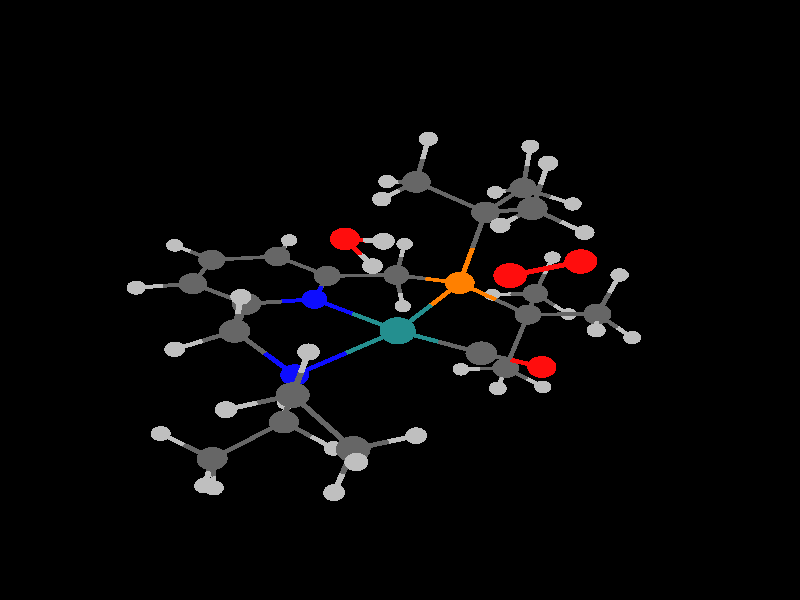 global_settings {
	ambient_light rgb <0.200000002980232, 0.200000002980232, 0.200000002980232>
	max_trace_level 15
}

background { color rgb <0,0,0> }

camera {
	perspective
	location <-8.02417183803928, 16.4686267408982, -8.61114427636964>
	angle 40
	up <0.456255260801853, -0.217711279176942, -0.862805271141625>
	right <0.795103757203356, 0.535106579882745, 0.285431188637993> * 1
	direction <0.399551188550027, -0.816249194232577, 0.417248248220325> }

light_source {
	<31.654660661672, 62.177061602162, -45.1474379802624>
	color rgb <1, 1, 1>
	fade_distance 113.884017101786
	fade_power 0
	parallel
	point_at <-31.654660661672, -62.177061602162, 45.1474379802624>
}

light_source {
	<-6.65815753179548, -56.2933115364977, -35.5138486853399>
	color rgb <0.300000011920929, 0.300000011920929, 0.300000011920929>
	fade_distance 113.884017101786
	fade_power 0
	parallel
	point_at <6.65815753179548, 56.2933115364977, 35.5138486853399>
}

#default {
	finish {ambient .8 diffuse 1 specular 1 roughness .005 metallic 0.5}
}

union {
}
union {
cylinder {
	<2.33072, -0.71345, -3.40479>, 	<2.11727635287782, -0.818984960387903, -2.96109946213837>, 0.05
	pigment { rgbt <0.75, 0.75, 0.75, 0> }
}
cylinder {
	<2.11727635287782, -0.818984960387903, -2.96109946213837>, 	<1.86314, -0.94464, -2.43282>, 0.05
	pigment { rgbt <0.400000005960464, 0.400000005960464, 0.400000005960464, 0> }
}
cylinder {
	<-0.84821, 2.12314, -2.60775>, 	<-0.928191782019888, 1.68103037185132, -2.59294648497049>, 0.05
	pigment { rgbt <0.75, 0.75, 0.75, 0> }
}
cylinder {
	<-0.928191782019888, 1.68103037185132, -2.59294648497049>, 	<-1.02013, 1.17283, -2.57593>, 0.05
	pigment { rgbt <1, 0.0500000007450581, 0.0500000007450581, 0> }
}
cylinder {
	<3.21108, 1.4179, -2.58285>, 	<2.97052660621131, 1.33967084580695, -2.14735139819274>, 0.05
	pigment { rgbt <0.75, 0.75, 0.75, 0> }
}
cylinder {
	<2.97052660621131, 1.33967084580695, -2.14735139819274>, 	<2.68412, 1.24653, -1.62884>, 0.05
	pigment { rgbt <0.400000005960464, 0.400000005960464, 0.400000005960464, 0> }
}
cylinder {
	<-1.02013, 1.17283, -2.57593>, 	<-0.818435258163249, 1.04382237196867, -2.09381658573254>, 0.05
	pigment { rgbt <1, 0.0500000007450581, 0.0500000007450581, 0> }
}
cylinder {
	<-0.818435258163249, 1.04382237196867, -2.09381658573254>, 	<-0.64192, 0.93092, -1.67189>, 0.05
	pigment { rgbt <0.75, 0.75, 0.75, 0> }
}
cylinder {
	<0.82599, -0.57996, -2.46733>, 	<1.29930497500489, -0.746385787094231, -2.45158097643791>, 0.05
	pigment { rgbt <0.75, 0.75, 0.75, 0> }
}
cylinder {
	<1.29930497500489, -0.746385787094231, -2.45158097643791>, 	<1.86314, -0.94464, -2.43282>, 0.05
	pigment { rgbt <0.400000005960464, 0.400000005960464, 0.400000005960464, 0> }
}
cylinder {
	<1.86314, -0.94464, -2.43282>, 	<1.85937286428729, -1.54035298895886, -2.37544864312855>, 0.05
	pigment { rgbt <0.400000005960464, 0.400000005960464, 0.400000005960464, 0> }
}
cylinder {
	<1.85937286428729, -1.54035298895886, -2.37544864312855>, 	<1.85621, -2.04051, -2.32728>, 0.05
	pigment { rgbt <0.75, 0.75, 0.75, 0> }
}
cylinder {
	<1.86314, -0.94464, -2.43282>, 	<2.263445, -0.59879, -1.878375>, 0.05
	pigment { rgbt <0.400000005960464, 0.400000005960464, 0.400000005960464, 0> }
}
cylinder {
	<2.263445, -0.59879, -1.878375>, 	<2.66375, -0.25294, -1.32393>, 0.05
	pigment { rgbt <0.400000005960464, 0.400000005960464, 0.400000005960464, 0> }
}
cylinder {
	<4.518, -0.7196, -2.31985>, 	<4.31928067470802, -0.762547587060875, -1.85896688035013>, 0.05
	pigment { rgbt <0.75, 0.75, 0.75, 0> }
}
cylinder {
	<4.31928067470802, -0.762547587060875, -1.85896688035013>, 	<4.08269, -0.81368, -1.31025>, 0.05
	pigment { rgbt <0.400000005960464, 0.400000005960464, 0.400000005960464, 0> }
}
cylinder {
	<-0.13249, 4.15116, -1.87917>, 	<0.445365, 4.255455, -1.768865>, 0.05
	pigment { rgbt <1, 0.0500000007450581, 0.0500000007450581, 0> }
}
cylinder {
	<0.445365, 4.255455, -1.768865>, 	<1.02322, 4.35975, -1.65856>, 0.05
	pigment { rgbt <1, 0.0500000007450581, 0.0500000007450581, 0> }
}
cylinder {
	<-2.73602, -0.06024, -1.72577>, 	<-2.84608521054057, -0.30781026101143, -1.30120797825368>, 0.05
	pigment { rgbt <0.75, 0.75, 0.75, 0> }
}
cylinder {
	<-2.84608521054057, -0.30781026101143, -1.30120797825368>, 	<-2.97713, -0.60257, -0.79572>, 0.05
	pigment { rgbt <0.400000005960464, 0.400000005960464, 0.400000005960464, 0> }
}
cylinder {
	<1.65759, 1.62389, -1.72549>, 	<2.12597754073847, 1.45170728505444, -1.68139030899012>, 0.05
	pigment { rgbt <0.75, 0.75, 0.75, 0> }
}
cylinder {
	<2.12597754073847, 1.45170728505444, -1.68139030899012>, 	<2.68412, 1.24653, -1.62884>, 0.05
	pigment { rgbt <0.400000005960464, 0.400000005960464, 0.400000005960464, 0> }
}
cylinder {
	<-1.91004, -5.08799, -1.69942>, 	<-1.77902960367585, -4.64401665719911, -1.51652804570377>, 0.05
	pigment { rgbt <0.75, 0.75, 0.75, 0> }
}
cylinder {
	<-1.77902960367585, -4.64401665719911, -1.51652804570377>, 	<-1.62275, -4.11441, -1.29836>, 0.05
	pigment { rgbt <0.400000005960464, 0.400000005960464, 0.400000005960464, 0> }
}
cylinder {
	<-3.55523, -3.19103, -1.64581>, 	<-3.09215237362105, -3.13429609396478, -1.47364297780326>, 0.05
	pigment { rgbt <0.75, 0.75, 0.75, 0> }
}
cylinder {
	<-3.09215237362105, -3.13429609396478, -1.47364297780326>, 	<-2.53968, -3.06661, -1.26824>, 0.05
	pigment { rgbt <0.400000005960464, 0.400000005960464, 0.400000005960464, 0> }
}
cylinder {
	<2.68412, 1.24653, -1.62884>, 	<2.673935, 0.496795, -1.476385>, 0.05
	pigment { rgbt <0.400000005960464, 0.400000005960464, 0.400000005960464, 0> }
}
cylinder {
	<2.673935, 0.496795, -1.476385>, 	<2.66375, -0.25294, -1.32393>, 0.05
	pigment { rgbt <0.400000005960464, 0.400000005960464, 0.400000005960464, 0> }
}
cylinder {
	<2.68412, 1.24653, -1.62884>, 	<2.95988947281032, 1.56620858860883, -1.206440395445>, 0.05
	pigment { rgbt <0.400000005960464, 0.400000005960464, 0.400000005960464, 0> }
}
cylinder {
	<2.95988947281032, 1.56620858860883, -1.206440395445>, 	<3.19133, 1.8345, -0.85194>, 0.05
	pigment { rgbt <0.75, 0.75, 0.75, 0> }
}
cylinder {
	<2.66375, -0.25294, -1.32393>, 	<3.37322, -0.53331, -1.31709>, 0.05
	pigment { rgbt <0.400000005960464, 0.400000005960464, 0.400000005960464, 0> }
}
cylinder {
	<3.37322, -0.53331, -1.31709>, 	<4.08269, -0.81368, -1.31025>, 0.05
	pigment { rgbt <0.400000005960464, 0.400000005960464, 0.400000005960464, 0> }
}
cylinder {
	<2.66375, -0.25294, -1.32393>, 	<2.17255249540778, -0.377589962783792, -0.526087934799531>, 0.05
	pigment { rgbt <0.400000005960464, 0.400000005960464, 0.400000005960464, 0> }
}
cylinder {
	<2.17255249540778, -0.377589962783792, -0.526087934799531>, 	<1.67304, -0.50435, 0.28526>, 0.05
	pigment { rgbt <1, 0.5, 0, 0> }
}
cylinder {
	<4.08269, -0.81368, -1.31025>, 	<4.09721996104373, -1.39439465329711, -1.165417870539>, 0.05
	pigment { rgbt <0.400000005960464, 0.400000005960464, 0.400000005960464, 0> }
}
cylinder {
	<4.09721996104373, -1.39439465329711, -1.165417870539>, 	<4.10942, -1.88199, -1.04381>, 0.05
	pigment { rgbt <0.75, 0.75, 0.75, 0> }
}
cylinder {
	<4.08269, -0.81368, -1.31025>, 	<4.44134162267226, -0.51733354946914, -0.935326180100927>, 0.05
	pigment { rgbt <0.400000005960464, 0.400000005960464, 0.400000005960464, 0> }
}
cylinder {
	<4.44134162267226, -0.51733354946914, -0.935326180100927>, 	<4.74237, -0.2686, -0.62064>, 0.05
	pigment { rgbt <0.75, 0.75, 0.75, 0> }
}
cylinder {
	<-1.62275, -4.11441, -1.29836>, 	<-2.081215, -3.59051, -1.2833>, 0.05
	pigment { rgbt <0.400000005960464, 0.400000005960464, 0.400000005960464, 0> }
}
cylinder {
	<-2.081215, -3.59051, -1.2833>, 	<-2.53968, -3.06661, -1.26824>, 0.05
	pigment { rgbt <0.400000005960464, 0.400000005960464, 0.400000005960464, 0> }
}
cylinder {
	<-1.62275, -4.11441, -1.29836>, 	<-0.979045, -4.011345, -1.05407>, 0.05
	pigment { rgbt <0.400000005960464, 0.400000005960464, 0.400000005960464, 0> }
}
cylinder {
	<-0.979045, -4.011345, -1.05407>, 	<-0.33534, -3.90828, -0.80978>, 0.05
	pigment { rgbt <0.400000005960464, 0.400000005960464, 0.400000005960464, 0> }
}
cylinder {
	<-2.53968, -3.06661, -1.26824>, 	<-2.33546, -2.452065, -1.016635>, 0.05
	pigment { rgbt <0.400000005960464, 0.400000005960464, 0.400000005960464, 0> }
}
cylinder {
	<-2.33546, -2.452065, -1.016635>, 	<-2.13124, -1.83752, -0.76503>, 0.05
	pigment { rgbt <0.400000005960464, 0.400000005960464, 0.400000005960464, 0> }
}
cylinder {
	<-2.80464, 1.95432, -0.93683>, 	<-3.02360444600453, 1.80279627480868, -0.511801501639966>, 0.05
	pigment { rgbt <0.75, 0.75, 0.75, 0> }
}
cylinder {
	<-3.02360444600453, 1.80279627480868, -0.511801501639966>, 	<-3.28448, 1.62227, -0.00542>, 0.05
	pigment { rgbt <0.400000005960464, 0.400000005960464, 0.400000005960464, 0> }
}
cylinder {
	<-4.05055, -0.8624, -0.81937>, 	<-3.56048202065384, -0.743775078651867, -0.808572634838612>, 0.05
	pigment { rgbt <0.75, 0.75, 0.75, 0> }
}
cylinder {
	<-3.56048202065384, -0.743775078651867, -0.808572634838612>, 	<-2.97713, -0.60257, -0.79572>, 0.05
	pigment { rgbt <0.400000005960464, 0.400000005960464, 0.400000005960464, 0> }
}
cylinder {
	<0.40247, -4.71134, -0.81812>, 	<0.0660387941188283, -4.34515569212272, -0.814317074779348>, 0.05
	pigment { rgbt <0.75, 0.75, 0.75, 0> }
}
cylinder {
	<0.0660387941188283, -4.34515569212272, -0.814317074779348>, 	<-0.33534, -3.90828, -0.80978>, 0.05
	pigment { rgbt <0.400000005960464, 0.400000005960464, 0.400000005960464, 0> }
}
cylinder {
	<-0.33534, -3.90828, -0.80978>, 	<-0.162685, -3.28514, -0.55104>, 0.05
	pigment { rgbt <0.400000005960464, 0.400000005960464, 0.400000005960464, 0> }
}
cylinder {
	<-0.162685, -3.28514, -0.55104>, 	<0.00997, -2.662, -0.2923>, 0.05
	pigment { rgbt <0.400000005960464, 0.400000005960464, 0.400000005960464, 0> }
}
cylinder {
	<-2.97713, -0.60257, -0.79572>, 	<-2.554185, -1.220045, -0.780375>, 0.05
	pigment { rgbt <0.400000005960464, 0.400000005960464, 0.400000005960464, 0> }
}
cylinder {
	<-2.554185, -1.220045, -0.780375>, 	<-2.13124, -1.83752, -0.76503>, 0.05
	pigment { rgbt <0.400000005960464, 0.400000005960464, 0.400000005960464, 0> }
}
cylinder {
	<-2.97713, -0.60257, -0.79572>, 	<-2.81359651569072, -0.13405754285554, -0.232189019471761>, 0.05
	pigment { rgbt <0.400000005960464, 0.400000005960464, 0.400000005960464, 0> }
}
cylinder {
	<-2.81359651569072, -0.13405754285554, -0.232189019471761>, 	<-2.65529, 0.31948, 0.31333>, 0.05
	pigment { rgbt <0.0500000007450581, 0.0500000007450581, 1, 0> }
}
cylinder {
	<-2.13124, -1.83752, -0.76503>, 	<-1.49724113454854, -1.74181024760962, -0.521753081657381>, 0.05
	pigment { rgbt <0.400000005960464, 0.400000005960464, 0.400000005960464, 0> }
}
cylinder {
	<-1.49724113454854, -1.74181024760962, -0.521753081657381>, 	<-0.88543, -1.64945, -0.28699>, 0.05
	pigment { rgbt <0.0500000007450581, 0.0500000007450581, 1, 0> }
}
cylinder {
	<0.00997, -2.662, -0.2923>, 	<-0.445679244776631, -2.14673571275566, -0.289597858510427>, 0.05
	pigment { rgbt <0.400000005960464, 0.400000005960464, 0.400000005960464, 0> }
}
cylinder {
	<-0.445679244776631, -2.14673571275566, -0.289597858510427>, 	<-0.88543, -1.64945, -0.28699>, 0.05
	pigment { rgbt <0.0500000007450581, 0.0500000007450581, 1, 0> }
}
cylinder {
	<0.00997, -2.662, -0.2923>, 	<0.68078, -2.509925, 0.00278>, 0.05
	pigment { rgbt <0.400000005960464, 0.400000005960464, 0.400000005960464, 0> }
}
cylinder {
	<0.68078, -2.509925, 0.00278>, 	<1.35159, -2.35785, 0.29786>, 0.05
	pigment { rgbt <0.400000005960464, 0.400000005960464, 0.400000005960464, 0> }
}
cylinder {
	<-0.88543, -1.64945, -0.28699>, 	<-0.655563371807086, -0.719239673863844, 0.0271342871660686>, 0.05
	pigment { rgbt <0.0500000007450581, 0.0500000007450581, 1, 0> }
}
cylinder {
	<-0.655563371807086, -0.719239673863844, 0.0271342871660686>, 	<-0.40746, 0.28477, 0.36618>, 0.05
	pigment { rgbt <0.140000000596046, 0.560000002384186, 0.560000002384186, 0> }
}
cylinder {
	<-4.35763, 1.46172, -0.23123>, 	<-3.86753099442288, 1.53504189847217, -0.128104382472748>, 0.05
	pigment { rgbt <0.75, 0.75, 0.75, 0> }
}
cylinder {
	<-3.86753099442288, 1.53504189847217, -0.128104382472748>, 	<-3.28448, 1.62227, -0.00542>, 0.05
	pigment { rgbt <0.400000005960464, 0.400000005960464, 0.400000005960464, 0> }
}
cylinder {
	<2.14391, -2.95574, -0.17788>, 	<1.78230152696173, -2.68286781458899, 0.0392439082229729>, 0.05
	pigment { rgbt <0.75, 0.75, 0.75, 0> }
}
cylinder {
	<1.78230152696173, -2.68286781458899, 0.0392439082229729>, 	<1.35159, -2.35785, 0.29786>, 0.05
	pigment { rgbt <0.400000005960464, 0.400000005960464, 0.400000005960464, 0> }
}
cylinder {
	<-3.28448, 1.62227, -0.00542>, 	<-2.96478850994019, 0.960322295276434, 0.15653690086709>, 0.05
	pigment { rgbt <0.400000005960464, 0.400000005960464, 0.400000005960464, 0> }
}
cylinder {
	<-2.96478850994019, 0.960322295276434, 0.15653690086709>, 	<-2.65529, 0.31948, 0.31333>, 0.05
	pigment { rgbt <0.0500000007450581, 0.0500000007450581, 1, 0> }
}
cylinder {
	<-3.28448, 1.62227, -0.00542>, 	<-3.21231, 2.14902, 0.532335>, 0.05
	pigment { rgbt <0.400000005960464, 0.400000005960464, 0.400000005960464, 0> }
}
cylinder {
	<-3.21231, 2.14902, 0.532335>, 	<-3.14014, 2.67577, 1.07009>, 0.05
	pigment { rgbt <0.400000005960464, 0.400000005960464, 0.400000005960464, 0> }
}
cylinder {
	<1.67304, -0.50435, 0.28526>, 	<1.51094800748858, -1.4389821608957, 0.291613582534279>, 0.05
	pigment { rgbt <1, 0.5, 0, 0> }
}
cylinder {
	<1.51094800748858, -1.4389821608957, 0.291613582534279>, 	<1.35159, -2.35785, 0.29786>, 0.05
	pigment { rgbt <0.400000005960464, 0.400000005960464, 0.400000005960464, 0> }
}
cylinder {
	<1.67304, -0.50435, 0.28526>, 	<0.651477702013492, -0.116878122765146, 0.324993151239158>, 0.05
	pigment { rgbt <1, 0.5, 0, 0> }
}
cylinder {
	<0.651477702013492, -0.116878122765146, 0.324993151239158>, 	<-0.40746, 0.28477, 0.36618>, 0.05
	pigment { rgbt <0.140000000596046, 0.560000002384186, 0.560000002384186, 0> }
}
cylinder {
	<1.67304, -0.50435, 0.28526>, 	<2.24210629853049, -0.4037619288027, 1.0520738750898>, 0.05
	pigment { rgbt <1, 0.5, 0, 0> }
}
cylinder {
	<2.24210629853049, -0.4037619288027, 1.0520738750898>, 	<2.80169, -0.30485, 1.80611>, 0.05
	pigment { rgbt <0.400000005960464, 0.400000005960464, 0.400000005960464, 0> }
}
cylinder {
	<1.35159, -2.35785, 0.29786>, 	<1.34028989165074, -2.51250766376617, 0.876720143861444>, 0.05
	pigment { rgbt <0.400000005960464, 0.400000005960464, 0.400000005960464, 0> }
}
cylinder {
	<1.34028989165074, -2.51250766376617, 0.876720143861444>, 	<1.3308, -2.64239, 1.36285>, 0.05
	pigment { rgbt <0.75, 0.75, 0.75, 0> }
}
cylinder {
	<-2.65529, 0.31948, 0.31333>, 	<-1.57135918467632, 0.302742418154449, 0.338814909263537>, 0.05
	pigment { rgbt <0.0500000007450581, 0.0500000007450581, 1, 0> }
}
cylinder {
	<-1.57135918467632, 0.302742418154449, 0.338814909263537>, 	<-0.40746, 0.28477, 0.36618>, 0.05
	pigment { rgbt <0.140000000596046, 0.560000002384186, 0.560000002384186, 0> }
}
cylinder {
	<-2.65529, 0.31948, 0.31333>, 	<-2.87210966357302, 0.0477974894131194, 0.954988700814302>, 0.05
	pigment { rgbt <0.0500000007450581, 0.0500000007450581, 1, 0> }
}
cylinder {
	<-2.87210966357302, 0.0477974894131194, 0.954988700814302>, 	<-3.09606, -0.23282, 1.61775>, 0.05
	pigment { rgbt <0.400000005960464, 0.400000005960464, 0.400000005960464, 0> }
}
cylinder {
	<-0.40746, 0.28477, 0.36618>, 	<-0.132169698053498, 1.15543343240964, 0.579324601177586>, 0.05
	pigment { rgbt <0.140000000596046, 0.560000002384186, 0.560000002384186, 0> }
}
cylinder {
	<-0.132169698053498, 1.15543343240964, 0.579324601177586>, 	<0.12668, 1.9741, 0.77974>, 0.05
	pigment { rgbt <0.400000005960464, 0.400000005960464, 0.400000005960464, 0> }
}
cylinder {
	<-3.52909, 3.63066, 0.6868>, 	<-3.35158730585558, 3.19488278541826, 0.861719675121777>, 0.05
	pigment { rgbt <0.75, 0.75, 0.75, 0> }
}
cylinder {
	<-3.35158730585558, 3.19488278541826, 0.861719675121777>, 	<-3.14014, 2.67577, 1.07009>, 0.05
	pigment { rgbt <0.400000005960464, 0.400000005960464, 0.400000005960464, 0> }
}
cylinder {
	<0.12668, 1.9741, 0.77974>, 	<0.333557664636434, 2.52461608523938, 0.908852849432014>, 0.05
	pigment { rgbt <0.400000005960464, 0.400000005960464, 0.400000005960464, 0> }
}
cylinder {
	<0.333557664636434, 2.52461608523938, 0.908852849432014>, 	<0.53054, 3.0488, 1.03179>, 0.05
	pigment { rgbt <1, 0.0500000007450581, 0.0500000007450581, 0> }
}
cylinder {
	<4.21485, 1.15428, 0.97408>, 	<3.86945908740302, 1.11887202374495, 1.33636032104136>, 0.05
	pigment { rgbt <0.75, 0.75, 0.75, 0> }
}
cylinder {
	<3.86945908740302, 1.11887202374495, 1.33636032104136>, 	<3.45799, 1.07669, 1.76795>, 0.05
	pigment { rgbt <0.400000005960464, 0.400000005960464, 0.400000005960464, 0> }
}
cylinder {
	<-3.14014, 2.67577, 1.07009>, 	<-2.56729747365441, 2.75490313079876, 1.21815605867196>, 0.05
	pigment { rgbt <0.400000005960464, 0.400000005960464, 0.400000005960464, 0> }
}
cylinder {
	<-2.56729747365441, 2.75490313079876, 1.21815605867196>, 	<-2.08658, 2.82131, 1.34241>, 0.05
	pigment { rgbt <0.75, 0.75, 0.75, 0> }
}
cylinder {
	<-3.14014, 2.67577, 1.07009>, 	<-3.44870031622853, 2.54377837776553, 1.56524341514023>, 0.05
	pigment { rgbt <0.400000005960464, 0.400000005960464, 0.400000005960464, 0> }
}
cylinder {
	<-3.44870031622853, 2.54377837776553, 1.56524341514023>, 	<-3.70774, 2.43297, 1.98093>, 0.05
	pigment { rgbt <0.75, 0.75, 0.75, 0> }
}
cylinder {
	<-5.03675, -1.11348, 1.0836>, 	<-4.83550726102491, -0.794789377146016, 1.4153748693308>, 0.05
	pigment { rgbt <0.75, 0.75, 0.75, 0> }
}
cylinder {
	<-4.83550726102491, -0.794789377146016, 1.4153748693308>, 	<-4.59579, -0.41517, 1.81058>, 0.05
	pigment { rgbt <0.400000005960464, 0.400000005960464, 0.400000005960464, 0> }
}
cylinder {
	<4.61259, -1.38066, 1.1594>, 	<4.2739984098773, -1.38372582877766, 1.52763705946377>, 0.05
	pigment { rgbt <0.75, 0.75, 0.75, 0> }
}
cylinder {
	<4.2739984098773, -1.38372582877766, 1.52763705946377>, 	<3.87043, -1.38738, 1.96654>, 0.05
	pigment { rgbt <0.400000005960464, 0.400000005960464, 0.400000005960464, 0> }
}
cylinder {
	<-3.09606, -0.23282, 1.61775>, 	<-2.81511414668222, -0.756466886145803, 1.6845846585787>, 0.05
	pigment { rgbt <0.400000005960464, 0.400000005960464, 0.400000005960464, 0> }
}
cylinder {
	<-2.81511414668222, -0.756466886145803, 1.6845846585787>, 	<-2.57927, -1.19605, 1.74069>, 0.05
	pigment { rgbt <0.75, 0.75, 0.75, 0> }
}
cylinder {
	<-3.09606, -0.23282, 1.61775>, 	<-3.845925, -0.323995, 1.714165>, 0.05
	pigment { rgbt <0.400000005960464, 0.400000005960464, 0.400000005960464, 0> }
}
cylinder {
	<-3.845925, -0.323995, 1.714165>, 	<-4.59579, -0.41517, 1.81058>, 0.05
	pigment { rgbt <0.400000005960464, 0.400000005960464, 0.400000005960464, 0> }
}
cylinder {
	<-3.09606, -0.23282, 1.61775>, 	<-2.87304820828365, 0.125400540196303, 2.04024743518303>, 0.05
	pigment { rgbt <0.400000005960464, 0.400000005960464, 0.400000005960464, 0> }
}
cylinder {
	<-2.87304820828365, 0.125400540196303, 2.04024743518303>, 	<-2.68589, 0.42603, 2.39482>, 0.05
	pigment { rgbt <0.75, 0.75, 0.75, 0> }
}
cylinder {
	<2.71787, 1.87703, 1.62409>, 	<3.05562073364621, 1.51179811575636, 1.68973992236711>, 0.05
	pigment { rgbt <0.75, 0.75, 0.75, 0> }
}
cylinder {
	<3.05562073364621, 1.51179811575636, 1.68973992236711>, 	<3.45799, 1.07669, 1.76795>, 0.05
	pigment { rgbt <0.400000005960464, 0.400000005960464, 0.400000005960464, 0> }
}
cylinder {
	<-5.14655, 0.53499, 1.74855>, 	<-4.89520327959126, 0.101371727315764, 1.77685822330408>, 0.05
	pigment { rgbt <0.75, 0.75, 0.75, 0> }
}
cylinder {
	<-4.89520327959126, 0.101371727315764, 1.77685822330408>, 	<-4.59579, -0.41517, 1.81058>, 0.05
	pigment { rgbt <0.400000005960464, 0.400000005960464, 0.400000005960464, 0> }
}
cylinder {
	<3.45799, 1.07669, 1.76795>, 	<3.12984, 0.38592, 1.78703>, 0.05
	pigment { rgbt <0.400000005960464, 0.400000005960464, 0.400000005960464, 0> }
}
cylinder {
	<3.12984, 0.38592, 1.78703>, 	<2.80169, -0.30485, 1.80611>, 0.05
	pigment { rgbt <0.400000005960464, 0.400000005960464, 0.400000005960464, 0> }
}
cylinder {
	<3.45799, 1.07669, 1.76795>, 	<3.73610846187696, 1.17686938850748, 2.28964155736104>, 0.05
	pigment { rgbt <0.400000005960464, 0.400000005960464, 0.400000005960464, 0> }
}
cylinder {
	<3.73610846187696, 1.17686938850748, 2.28964155736104>, 	<3.9697, 1.26101, 2.72781>, 0.05
	pigment { rgbt <0.75, 0.75, 0.75, 0> }
}
cylinder {
	<2.80169, -0.30485, 1.80611>, 	<3.33606, -0.846115, 1.886325>, 0.05
	pigment { rgbt <0.400000005960464, 0.400000005960464, 0.400000005960464, 0> }
}
cylinder {
	<3.33606, -0.846115, 1.886325>, 	<3.87043, -1.38738, 1.96654>, 0.05
	pigment { rgbt <0.400000005960464, 0.400000005960464, 0.400000005960464, 0> }
}
cylinder {
	<2.80169, -0.30485, 1.80611>, 	<2.331015, -0.33359, 2.41029>, 0.05
	pigment { rgbt <0.400000005960464, 0.400000005960464, 0.400000005960464, 0> }
}
cylinder {
	<2.331015, -0.33359, 2.41029>, 	<1.86034, -0.36233, 3.01447>, 0.05
	pigment { rgbt <0.400000005960464, 0.400000005960464, 0.400000005960464, 0> }
}
cylinder {
	<-4.59579, -0.41517, 1.81058>, 	<-4.69352295455317, -0.643046848868597, 2.35490656616164>, 0.05
	pigment { rgbt <0.400000005960464, 0.400000005960464, 0.400000005960464, 0> }
}
cylinder {
	<-4.69352295455317, -0.643046848868597, 2.35490656616164>, 	<-4.77557, -0.83435, 2.81187>, 0.05
	pigment { rgbt <0.75, 0.75, 0.75, 0> }
}
cylinder {
	<3.87043, -1.38738, 1.96654>, 	<3.63472450416095, -1.93635380481105, 1.9984066393738>, 0.05
	pigment { rgbt <0.400000005960464, 0.400000005960464, 0.400000005960464, 0> }
}
cylinder {
	<3.63472450416095, -1.93635380481105, 1.9984066393738>, 	<3.43684, -2.39724, 2.02516>, 0.05
	pigment { rgbt <0.75, 0.75, 0.75, 0> }
}
cylinder {
	<3.87043, -1.38738, 1.96654>, 	<4.16494072766129, -1.29448531192909, 2.48067285791272>, 0.05
	pigment { rgbt <0.400000005960464, 0.400000005960464, 0.400000005960464, 0> }
}
cylinder {
	<4.16494072766129, -1.29448531192909, 2.48067285791272>, 	<4.41231, -1.21646, 2.91251>, 0.05
	pigment { rgbt <0.75, 0.75, 0.75, 0> }
}
cylinder {
	<1.06471, 0.39181, 2.93114>, 	<1.42778790764089, 0.0476656448747533, 2.96916682408119>, 0.05
	pigment { rgbt <0.75, 0.75, 0.75, 0> }
}
cylinder {
	<1.42778790764089, 0.0476656448747533, 2.96916682408119>, 	<1.86034, -0.36233, 3.01447>, 0.05
	pigment { rgbt <0.400000005960464, 0.400000005960464, 0.400000005960464, 0> }
}
cylinder {
	<1.86034, -0.36233, 3.01447>, 	<1.59478826909592, -0.89655894273643, 3.06748902778152>, 0.05
	pigment { rgbt <0.400000005960464, 0.400000005960464, 0.400000005960464, 0> }
}
cylinder {
	<1.59478826909592, -0.89655894273643, 3.06748902778152>, 	<1.3718, -1.34516, 3.11201>, 0.05
	pigment { rgbt <0.75, 0.75, 0.75, 0> }
}
cylinder {
	<1.86034, -0.36233, 3.01447>, 	<2.17588501769541, -0.267070819092158, 3.51550057289726>, 0.05
	pigment { rgbt <0.400000005960464, 0.400000005960464, 0.400000005960464, 0> }
}
cylinder {
	<2.17588501769541, -0.267070819092158, 3.51550057289726>, 	<2.44092, -0.18706, 3.93633>, 0.05
	pigment { rgbt <0.75, 0.75, 0.75, 0> }
}
sphere {
	<-3.52909, 3.63066, 0.6868>, 0.176
	pigment { rgbt <0.75, 0.75, 0.75,0> }
}
sphere {
	<-3.14014, 2.67577, 1.07009>, 0.272
	pigment { rgbt <0.400000005960464, 0.400000005960464, 0.400000005960464,0> }
}
sphere {
	<-3.70774, 2.43297, 1.98093>, 0.176
	pigment { rgbt <0.75, 0.75, 0.75,0> }
}
sphere {
	<-2.08658, 2.82131, 1.34241>, 0.176
	pigment { rgbt <0.75, 0.75, 0.75,0> }
}
sphere {
	<1.65759, 1.62389, -1.72549>, 0.176
	pigment { rgbt <0.75, 0.75, 0.75,0> }
}
sphere {
	<-0.13249, 4.15116, -1.87917>, 0.2432
	pigment { rgbt <1, 0.0500000007450581, 0.0500000007450581,0> }
}
sphere {
	<4.21485, 1.15428, 0.97408>, 0.176
	pigment { rgbt <0.75, 0.75, 0.75,0> }
}
sphere {
	<1.02322, 4.35975, -1.65856>, 0.2432
	pigment { rgbt <1, 0.0500000007450581, 0.0500000007450581,0> }
}
sphere {
	<-3.28448, 1.62227, -0.00542>, 0.272
	pigment { rgbt <0.400000005960464, 0.400000005960464, 0.400000005960464,0> }
}
sphere {
	<3.21108, 1.4179, -2.58285>, 0.176
	pigment { rgbt <0.75, 0.75, 0.75,0> }
}
sphere {
	<-4.35763, 1.46172, -0.23123>, 0.176
	pigment { rgbt <0.75, 0.75, 0.75,0> }
}
sphere {
	<2.68412, 1.24653, -1.62884>, 0.272
	pigment { rgbt <0.400000005960464, 0.400000005960464, 0.400000005960464,0> }
}
sphere {
	<2.71787, 1.87703, 1.62409>, 0.176
	pigment { rgbt <0.75, 0.75, 0.75,0> }
}
sphere {
	<3.19133, 1.8345, -0.85194>, 0.176
	pigment { rgbt <0.75, 0.75, 0.75,0> }
}
sphere {
	<-2.80464, 1.95432, -0.93683>, 0.176
	pigment { rgbt <0.75, 0.75, 0.75,0> }
}
sphere {
	<3.45799, 1.07669, 1.76795>, 0.272
	pigment { rgbt <0.400000005960464, 0.400000005960464, 0.400000005960464,0> }
}
sphere {
	<3.9697, 1.26101, 2.72781>, 0.176
	pigment { rgbt <0.75, 0.75, 0.75,0> }
}
sphere {
	<-2.73602, -0.06024, -1.72577>, 0.176
	pigment { rgbt <0.75, 0.75, 0.75,0> }
}
sphere {
	<-0.40746, 0.28477, 0.36618>, 0.328
	pigment { rgbt <0.140000000596046, 0.560000002384186, 0.560000002384186,0> }
}
sphere {
	<0.82599, -0.57996, -2.46733>, 0.176
	pigment { rgbt <0.75, 0.75, 0.75,0> }
}
sphere {
	<-2.65529, 0.31948, 0.31333>, 0.248
	pigment { rgbt <0.0500000007450581, 0.0500000007450581, 1,0> }
}
sphere {
	<-2.97713, -0.60257, -0.79572>, 0.272
	pigment { rgbt <0.400000005960464, 0.400000005960464, 0.400000005960464,0> }
}
sphere {
	<2.66375, -0.25294, -1.32393>, 0.272
	pigment { rgbt <0.400000005960464, 0.400000005960464, 0.400000005960464,0> }
}
sphere {
	<2.33072, -0.71345, -3.40479>, 0.176
	pigment { rgbt <0.75, 0.75, 0.75,0> }
}
sphere {
	<4.61259, -1.38066, 1.1594>, 0.176
	pigment { rgbt <0.75, 0.75, 0.75,0> }
}
sphere {
	<1.86314, -0.94464, -2.43282>, 0.272
	pigment { rgbt <0.400000005960464, 0.400000005960464, 0.400000005960464,0> }
}
sphere {
	<2.80169, -0.30485, 1.80611>, 0.272
	pigment { rgbt <0.400000005960464, 0.400000005960464, 0.400000005960464,0> }
}
sphere {
	<1.67304, -0.50435, 0.28526>, 0.288
	pigment { rgbt <1, 0.5, 0,0> }
}
sphere {
	<-4.05055, -0.8624, -0.81937>, 0.176
	pigment { rgbt <0.75, 0.75, 0.75,0> }
}
sphere {
	<3.87043, -1.38738, 1.96654>, 0.272
	pigment { rgbt <0.400000005960464, 0.400000005960464, 0.400000005960464,0> }
}
sphere {
	<-2.68589, 0.42603, 2.39482>, 0.176
	pigment { rgbt <0.75, 0.75, 0.75,0> }
}
sphere {
	<-5.14655, 0.53499, 1.74855>, 0.176
	pigment { rgbt <0.75, 0.75, 0.75,0> }
}
sphere {
	<4.41231, -1.21646, 2.91251>, 0.176
	pigment { rgbt <0.75, 0.75, 0.75,0> }
}
sphere {
	<-3.09606, -0.23282, 1.61775>, 0.272
	pigment { rgbt <0.400000005960464, 0.400000005960464, 0.400000005960464,0> }
}
sphere {
	<4.518, -0.7196, -2.31985>, 0.176
	pigment { rgbt <0.75, 0.75, 0.75,0> }
}
sphere {
	<0.12668, 1.9741, 0.77974>, 0.272
	pigment { rgbt <0.400000005960464, 0.400000005960464, 0.400000005960464,0> }
}
sphere {
	<4.08269, -0.81368, -1.31025>, 0.272
	pigment { rgbt <0.400000005960464, 0.400000005960464, 0.400000005960464,0> }
}
sphere {
	<1.06471, 0.39181, 2.93114>, 0.176
	pigment { rgbt <0.75, 0.75, 0.75,0> }
}
sphere {
	<1.86034, -0.36233, 3.01447>, 0.272
	pigment { rgbt <0.400000005960464, 0.400000005960464, 0.400000005960464,0> }
}
sphere {
	<4.74237, -0.2686, -0.62064>, 0.176
	pigment { rgbt <0.75, 0.75, 0.75,0> }
}
sphere {
	<2.44092, -0.18706, 3.93633>, 0.176
	pigment { rgbt <0.75, 0.75, 0.75,0> }
}
sphere {
	<-2.13124, -1.83752, -0.76503>, 0.272
	pigment { rgbt <0.400000005960464, 0.400000005960464, 0.400000005960464,0> }
}
sphere {
	<-0.88543, -1.64945, -0.28699>, 0.248
	pigment { rgbt <0.0500000007450581, 0.0500000007450581, 1,0> }
}
sphere {
	<-4.59579, -0.41517, 1.81058>, 0.272
	pigment { rgbt <0.400000005960464, 0.400000005960464, 0.400000005960464,0> }
}
sphere {
	<1.85621, -2.04051, -2.32728>, 0.176
	pigment { rgbt <0.75, 0.75, 0.75,0> }
}
sphere {
	<-2.57927, -1.19605, 1.74069>, 0.176
	pigment { rgbt <0.75, 0.75, 0.75,0> }
}
sphere {
	<3.43684, -2.39724, 2.02516>, 0.176
	pigment { rgbt <0.75, 0.75, 0.75,0> }
}
sphere {
	<-5.03675, -1.11348, 1.0836>, 0.176
	pigment { rgbt <0.75, 0.75, 0.75,0> }
}
sphere {
	<1.35159, -2.35785, 0.29786>, 0.272
	pigment { rgbt <0.400000005960464, 0.400000005960464, 0.400000005960464,0> }
}
sphere {
	<-4.77557, -0.83435, 2.81187>, 0.176
	pigment { rgbt <0.75, 0.75, 0.75,0> }
}
sphere {
	<4.10942, -1.88199, -1.04381>, 0.176
	pigment { rgbt <0.75, 0.75, 0.75,0> }
}
sphere {
	<0.00997, -2.662, -0.2923>, 0.272
	pigment { rgbt <0.400000005960464, 0.400000005960464, 0.400000005960464,0> }
}
sphere {
	<-2.53968, -3.06661, -1.26824>, 0.272
	pigment { rgbt <0.400000005960464, 0.400000005960464, 0.400000005960464,0> }
}
sphere {
	<1.3718, -1.34516, 3.11201>, 0.176
	pigment { rgbt <0.75, 0.75, 0.75,0> }
}
sphere {
	<-3.55523, -3.19103, -1.64581>, 0.176
	pigment { rgbt <0.75, 0.75, 0.75,0> }
}
sphere {
	<1.3308, -2.64239, 1.36285>, 0.176
	pigment { rgbt <0.75, 0.75, 0.75,0> }
}
sphere {
	<2.14391, -2.95574, -0.17788>, 0.176
	pigment { rgbt <0.75, 0.75, 0.75,0> }
}
sphere {
	<-0.33534, -3.90828, -0.80978>, 0.272
	pigment { rgbt <0.400000005960464, 0.400000005960464, 0.400000005960464,0> }
}
sphere {
	<-1.62275, -4.11441, -1.29836>, 0.272
	pigment { rgbt <0.400000005960464, 0.400000005960464, 0.400000005960464,0> }
}
sphere {
	<0.40247, -4.71134, -0.81812>, 0.176
	pigment { rgbt <0.75, 0.75, 0.75,0> }
}
sphere {
	<-1.91004, -5.08799, -1.69942>, 0.176
	pigment { rgbt <0.75, 0.75, 0.75,0> }
}
sphere {
	<0.53054, 3.0488, 1.03179>, 0.2432
	pigment { rgbt <1, 0.0500000007450581, 0.0500000007450581,0> }
}
sphere {
	<-1.02013, 1.17283, -2.57593>, 0.2432
	pigment { rgbt <1, 0.0500000007450581, 0.0500000007450581,0> }
}
sphere {
	<-0.84821, 2.12314, -2.60775>, 0.176
	pigment { rgbt <0.75, 0.75, 0.75,0> }
}
sphere {
	<-0.64192, 0.93092, -1.67189>, 0.176
	pigment { rgbt <0.75, 0.75, 0.75,0> }
}
}
merge {
}
